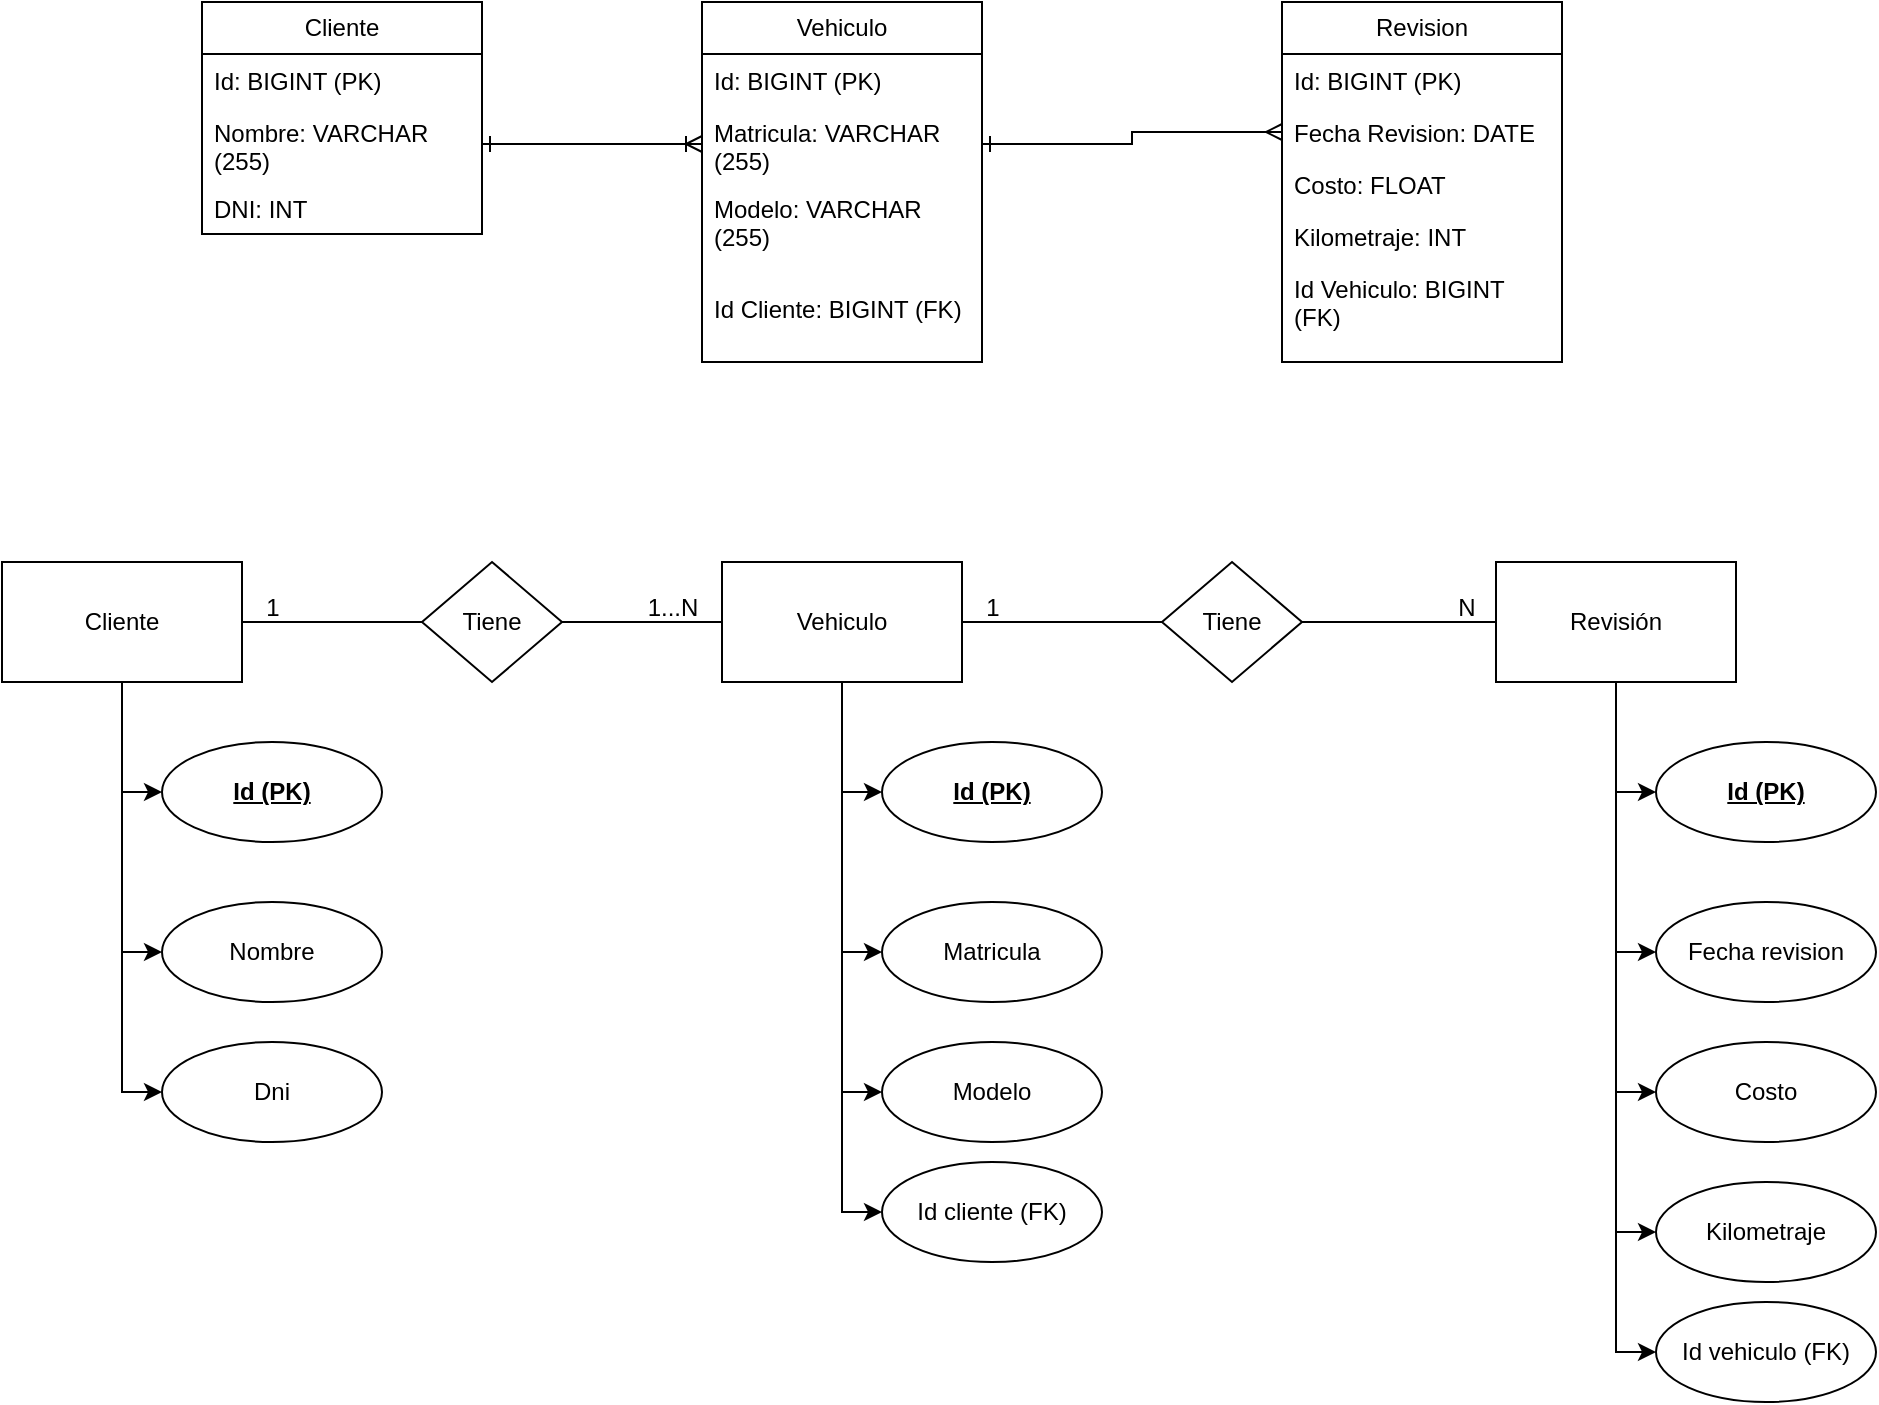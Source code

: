 <mxfile version="26.0.4">
  <diagram name="Página-1" id="zIOzwiOJehvtsPeFmVUR">
    <mxGraphModel grid="1" page="1" gridSize="10" guides="1" tooltips="1" connect="1" arrows="1" fold="1" pageScale="1" pageWidth="827" pageHeight="1169" math="0" shadow="0">
      <root>
        <mxCell id="0" />
        <mxCell id="1" parent="0" />
        <mxCell id="Y4WTCUTTkGrGpnNdEhKX-2" value="Cliente" style="swimlane;fontStyle=0;childLayout=stackLayout;horizontal=1;startSize=26;fillColor=none;horizontalStack=0;resizeParent=1;resizeParentMax=0;resizeLast=0;collapsible=1;marginBottom=0;whiteSpace=wrap;html=1;" vertex="1" parent="1">
          <mxGeometry x="180" y="200" width="140" height="116" as="geometry" />
        </mxCell>
        <mxCell id="Y4WTCUTTkGrGpnNdEhKX-3" value="Id: BIGINT (PK)" style="text;strokeColor=none;fillColor=none;align=left;verticalAlign=top;spacingLeft=4;spacingRight=4;overflow=hidden;rotatable=0;points=[[0,0.5],[1,0.5]];portConstraint=eastwest;whiteSpace=wrap;html=1;" vertex="1" parent="Y4WTCUTTkGrGpnNdEhKX-2">
          <mxGeometry y="26" width="140" height="26" as="geometry" />
        </mxCell>
        <mxCell id="Y4WTCUTTkGrGpnNdEhKX-4" value="Nombre: VARCHAR (255)" style="text;strokeColor=none;fillColor=none;align=left;verticalAlign=top;spacingLeft=4;spacingRight=4;overflow=hidden;rotatable=0;points=[[0,0.5],[1,0.5]];portConstraint=eastwest;whiteSpace=wrap;html=1;" vertex="1" parent="Y4WTCUTTkGrGpnNdEhKX-2">
          <mxGeometry y="52" width="140" height="38" as="geometry" />
        </mxCell>
        <mxCell id="Y4WTCUTTkGrGpnNdEhKX-5" value="DNI: INT" style="text;strokeColor=none;fillColor=none;align=left;verticalAlign=top;spacingLeft=4;spacingRight=4;overflow=hidden;rotatable=0;points=[[0,0.5],[1,0.5]];portConstraint=eastwest;whiteSpace=wrap;html=1;" vertex="1" parent="Y4WTCUTTkGrGpnNdEhKX-2">
          <mxGeometry y="90" width="140" height="26" as="geometry" />
        </mxCell>
        <mxCell id="Y4WTCUTTkGrGpnNdEhKX-6" value="Vehiculo" style="swimlane;fontStyle=0;childLayout=stackLayout;horizontal=1;startSize=26;fillColor=none;horizontalStack=0;resizeParent=1;resizeParentMax=0;resizeLast=0;collapsible=1;marginBottom=0;whiteSpace=wrap;html=1;" vertex="1" parent="1">
          <mxGeometry x="430" y="200" width="140" height="180" as="geometry" />
        </mxCell>
        <mxCell id="Y4WTCUTTkGrGpnNdEhKX-7" value="Id: BIGINT (PK)" style="text;strokeColor=none;fillColor=none;align=left;verticalAlign=top;spacingLeft=4;spacingRight=4;overflow=hidden;rotatable=0;points=[[0,0.5],[1,0.5]];portConstraint=eastwest;whiteSpace=wrap;html=1;" vertex="1" parent="Y4WTCUTTkGrGpnNdEhKX-6">
          <mxGeometry y="26" width="140" height="26" as="geometry" />
        </mxCell>
        <mxCell id="Y4WTCUTTkGrGpnNdEhKX-8" value="Matricula: VARCHAR (255)" style="text;strokeColor=none;fillColor=none;align=left;verticalAlign=top;spacingLeft=4;spacingRight=4;overflow=hidden;rotatable=0;points=[[0,0.5],[1,0.5]];portConstraint=eastwest;whiteSpace=wrap;html=1;" vertex="1" parent="Y4WTCUTTkGrGpnNdEhKX-6">
          <mxGeometry y="52" width="140" height="38" as="geometry" />
        </mxCell>
        <mxCell id="Y4WTCUTTkGrGpnNdEhKX-9" value="Modelo: VARCHAR (255)" style="text;strokeColor=none;fillColor=none;align=left;verticalAlign=top;spacingLeft=4;spacingRight=4;overflow=hidden;rotatable=0;points=[[0,0.5],[1,0.5]];portConstraint=eastwest;whiteSpace=wrap;html=1;" vertex="1" parent="Y4WTCUTTkGrGpnNdEhKX-6">
          <mxGeometry y="90" width="140" height="50" as="geometry" />
        </mxCell>
        <mxCell id="Y4WTCUTTkGrGpnNdEhKX-16" value="Id Cliente: BIGINT (FK)" style="text;strokeColor=none;fillColor=none;align=left;verticalAlign=top;spacingLeft=4;spacingRight=4;overflow=hidden;rotatable=0;points=[[0,0.5],[1,0.5]];portConstraint=eastwest;whiteSpace=wrap;html=1;" vertex="1" parent="Y4WTCUTTkGrGpnNdEhKX-6">
          <mxGeometry y="140" width="140" height="40" as="geometry" />
        </mxCell>
        <mxCell id="Y4WTCUTTkGrGpnNdEhKX-10" value="Revision" style="swimlane;fontStyle=0;childLayout=stackLayout;horizontal=1;startSize=26;fillColor=none;horizontalStack=0;resizeParent=1;resizeParentMax=0;resizeLast=0;collapsible=1;marginBottom=0;whiteSpace=wrap;html=1;" vertex="1" parent="1">
          <mxGeometry x="720" y="200" width="140" height="180" as="geometry" />
        </mxCell>
        <mxCell id="Y4WTCUTTkGrGpnNdEhKX-11" value="Id: BIGINT (PK)" style="text;strokeColor=none;fillColor=none;align=left;verticalAlign=top;spacingLeft=4;spacingRight=4;overflow=hidden;rotatable=0;points=[[0,0.5],[1,0.5]];portConstraint=eastwest;whiteSpace=wrap;html=1;" vertex="1" parent="Y4WTCUTTkGrGpnNdEhKX-10">
          <mxGeometry y="26" width="140" height="26" as="geometry" />
        </mxCell>
        <mxCell id="Y4WTCUTTkGrGpnNdEhKX-12" value="Fecha Revision: DATE" style="text;strokeColor=none;fillColor=none;align=left;verticalAlign=top;spacingLeft=4;spacingRight=4;overflow=hidden;rotatable=0;points=[[0,0.5],[1,0.5]];portConstraint=eastwest;whiteSpace=wrap;html=1;" vertex="1" parent="Y4WTCUTTkGrGpnNdEhKX-10">
          <mxGeometry y="52" width="140" height="26" as="geometry" />
        </mxCell>
        <mxCell id="Y4WTCUTTkGrGpnNdEhKX-13" value="Costo: FLOAT" style="text;strokeColor=none;fillColor=none;align=left;verticalAlign=top;spacingLeft=4;spacingRight=4;overflow=hidden;rotatable=0;points=[[0,0.5],[1,0.5]];portConstraint=eastwest;whiteSpace=wrap;html=1;" vertex="1" parent="Y4WTCUTTkGrGpnNdEhKX-10">
          <mxGeometry y="78" width="140" height="26" as="geometry" />
        </mxCell>
        <mxCell id="Y4WTCUTTkGrGpnNdEhKX-14" value="Kilometraje: INT" style="text;strokeColor=none;fillColor=none;align=left;verticalAlign=top;spacingLeft=4;spacingRight=4;overflow=hidden;rotatable=0;points=[[0,0.5],[1,0.5]];portConstraint=eastwest;whiteSpace=wrap;html=1;" vertex="1" parent="Y4WTCUTTkGrGpnNdEhKX-10">
          <mxGeometry y="104" width="140" height="26" as="geometry" />
        </mxCell>
        <mxCell id="Y4WTCUTTkGrGpnNdEhKX-15" value="Id Vehiculo: BIGINT (FK)" style="text;strokeColor=none;fillColor=none;align=left;verticalAlign=top;spacingLeft=4;spacingRight=4;overflow=hidden;rotatable=0;points=[[0,0.5],[1,0.5]];portConstraint=eastwest;whiteSpace=wrap;html=1;" vertex="1" parent="Y4WTCUTTkGrGpnNdEhKX-10">
          <mxGeometry y="130" width="140" height="50" as="geometry" />
        </mxCell>
        <mxCell id="Y4WTCUTTkGrGpnNdEhKX-17" style="edgeStyle=orthogonalEdgeStyle;rounded=0;orthogonalLoop=1;jettySize=auto;html=1;entryX=0;entryY=0.5;entryDx=0;entryDy=0;endArrow=ERoneToMany;endFill=0;startArrow=ERone;startFill=0;" edge="1" parent="1" source="Y4WTCUTTkGrGpnNdEhKX-4" target="Y4WTCUTTkGrGpnNdEhKX-8">
          <mxGeometry relative="1" as="geometry" />
        </mxCell>
        <mxCell id="Y4WTCUTTkGrGpnNdEhKX-20" style="edgeStyle=orthogonalEdgeStyle;rounded=0;orthogonalLoop=1;jettySize=auto;html=1;startArrow=ERone;startFill=0;endArrow=ERmany;endFill=0;" edge="1" parent="1" source="Y4WTCUTTkGrGpnNdEhKX-8" target="Y4WTCUTTkGrGpnNdEhKX-12">
          <mxGeometry relative="1" as="geometry" />
        </mxCell>
        <mxCell id="Y4WTCUTTkGrGpnNdEhKX-36" style="edgeStyle=orthogonalEdgeStyle;rounded=0;orthogonalLoop=1;jettySize=auto;html=1;entryX=0;entryY=0.5;entryDx=0;entryDy=0;" edge="1" parent="1" source="Y4WTCUTTkGrGpnNdEhKX-21" target="Y4WTCUTTkGrGpnNdEhKX-24">
          <mxGeometry relative="1" as="geometry" />
        </mxCell>
        <mxCell id="Y4WTCUTTkGrGpnNdEhKX-37" style="edgeStyle=orthogonalEdgeStyle;rounded=0;orthogonalLoop=1;jettySize=auto;html=1;entryX=0;entryY=0.5;entryDx=0;entryDy=0;" edge="1" parent="1" source="Y4WTCUTTkGrGpnNdEhKX-21" target="Y4WTCUTTkGrGpnNdEhKX-25">
          <mxGeometry relative="1" as="geometry" />
        </mxCell>
        <mxCell id="Y4WTCUTTkGrGpnNdEhKX-38" style="edgeStyle=orthogonalEdgeStyle;rounded=0;orthogonalLoop=1;jettySize=auto;html=1;entryX=0;entryY=0.5;entryDx=0;entryDy=0;" edge="1" parent="1" source="Y4WTCUTTkGrGpnNdEhKX-21" target="Y4WTCUTTkGrGpnNdEhKX-26">
          <mxGeometry relative="1" as="geometry" />
        </mxCell>
        <mxCell id="Y4WTCUTTkGrGpnNdEhKX-51" style="edgeStyle=orthogonalEdgeStyle;rounded=0;orthogonalLoop=1;jettySize=auto;html=1;entryX=0;entryY=0.5;entryDx=0;entryDy=0;endArrow=none;endFill=0;startArrow=none;startFill=0;" edge="1" parent="1" source="Y4WTCUTTkGrGpnNdEhKX-21" target="Y4WTCUTTkGrGpnNdEhKX-49">
          <mxGeometry relative="1" as="geometry" />
        </mxCell>
        <mxCell id="Y4WTCUTTkGrGpnNdEhKX-21" value="Cliente" style="rounded=0;whiteSpace=wrap;html=1;" vertex="1" parent="1">
          <mxGeometry x="80" y="480" width="120" height="60" as="geometry" />
        </mxCell>
        <mxCell id="Y4WTCUTTkGrGpnNdEhKX-39" style="edgeStyle=orthogonalEdgeStyle;rounded=0;orthogonalLoop=1;jettySize=auto;html=1;entryX=0;entryY=0.5;entryDx=0;entryDy=0;" edge="1" parent="1" source="Y4WTCUTTkGrGpnNdEhKX-22" target="Y4WTCUTTkGrGpnNdEhKX-27">
          <mxGeometry relative="1" as="geometry" />
        </mxCell>
        <mxCell id="Y4WTCUTTkGrGpnNdEhKX-40" style="edgeStyle=orthogonalEdgeStyle;rounded=0;orthogonalLoop=1;jettySize=auto;html=1;entryX=0;entryY=0.5;entryDx=0;entryDy=0;" edge="1" parent="1" source="Y4WTCUTTkGrGpnNdEhKX-22" target="Y4WTCUTTkGrGpnNdEhKX-28">
          <mxGeometry relative="1" as="geometry" />
        </mxCell>
        <mxCell id="Y4WTCUTTkGrGpnNdEhKX-41" style="edgeStyle=orthogonalEdgeStyle;rounded=0;orthogonalLoop=1;jettySize=auto;html=1;entryX=0;entryY=0.5;entryDx=0;entryDy=0;" edge="1" parent="1" source="Y4WTCUTTkGrGpnNdEhKX-22" target="Y4WTCUTTkGrGpnNdEhKX-29">
          <mxGeometry relative="1" as="geometry" />
        </mxCell>
        <mxCell id="Y4WTCUTTkGrGpnNdEhKX-42" style="edgeStyle=orthogonalEdgeStyle;rounded=0;orthogonalLoop=1;jettySize=auto;html=1;entryX=0;entryY=0.5;entryDx=0;entryDy=0;" edge="1" parent="1" source="Y4WTCUTTkGrGpnNdEhKX-22" target="Y4WTCUTTkGrGpnNdEhKX-30">
          <mxGeometry relative="1" as="geometry" />
        </mxCell>
        <mxCell id="Y4WTCUTTkGrGpnNdEhKX-22" value="Vehiculo" style="rounded=0;whiteSpace=wrap;html=1;" vertex="1" parent="1">
          <mxGeometry x="440" y="480" width="120" height="60" as="geometry" />
        </mxCell>
        <mxCell id="Y4WTCUTTkGrGpnNdEhKX-43" style="edgeStyle=orthogonalEdgeStyle;rounded=0;orthogonalLoop=1;jettySize=auto;html=1;entryX=0;entryY=0.5;entryDx=0;entryDy=0;" edge="1" parent="1" source="Y4WTCUTTkGrGpnNdEhKX-23" target="Y4WTCUTTkGrGpnNdEhKX-31">
          <mxGeometry relative="1" as="geometry" />
        </mxCell>
        <mxCell id="Y4WTCUTTkGrGpnNdEhKX-44" style="edgeStyle=orthogonalEdgeStyle;rounded=0;orthogonalLoop=1;jettySize=auto;html=1;entryX=0;entryY=0.5;entryDx=0;entryDy=0;" edge="1" parent="1" source="Y4WTCUTTkGrGpnNdEhKX-23" target="Y4WTCUTTkGrGpnNdEhKX-32">
          <mxGeometry relative="1" as="geometry" />
        </mxCell>
        <mxCell id="Y4WTCUTTkGrGpnNdEhKX-45" style="edgeStyle=orthogonalEdgeStyle;rounded=0;orthogonalLoop=1;jettySize=auto;html=1;entryX=0;entryY=0.5;entryDx=0;entryDy=0;" edge="1" parent="1" source="Y4WTCUTTkGrGpnNdEhKX-23" target="Y4WTCUTTkGrGpnNdEhKX-33">
          <mxGeometry relative="1" as="geometry" />
        </mxCell>
        <mxCell id="Y4WTCUTTkGrGpnNdEhKX-46" style="edgeStyle=orthogonalEdgeStyle;rounded=0;orthogonalLoop=1;jettySize=auto;html=1;entryX=0;entryY=0.5;entryDx=0;entryDy=0;" edge="1" parent="1" source="Y4WTCUTTkGrGpnNdEhKX-23" target="Y4WTCUTTkGrGpnNdEhKX-34">
          <mxGeometry relative="1" as="geometry" />
        </mxCell>
        <mxCell id="Y4WTCUTTkGrGpnNdEhKX-48" style="edgeStyle=orthogonalEdgeStyle;rounded=0;orthogonalLoop=1;jettySize=auto;html=1;entryX=0;entryY=0.5;entryDx=0;entryDy=0;" edge="1" parent="1" source="Y4WTCUTTkGrGpnNdEhKX-23" target="Y4WTCUTTkGrGpnNdEhKX-35">
          <mxGeometry relative="1" as="geometry" />
        </mxCell>
        <mxCell id="Y4WTCUTTkGrGpnNdEhKX-23" value="Revisión" style="rounded=0;whiteSpace=wrap;html=1;" vertex="1" parent="1">
          <mxGeometry x="827" y="480" width="120" height="60" as="geometry" />
        </mxCell>
        <mxCell id="Y4WTCUTTkGrGpnNdEhKX-24" value="&lt;u&gt;&lt;b&gt;Id (PK)&lt;/b&gt;&lt;/u&gt;" style="ellipse;whiteSpace=wrap;html=1;" vertex="1" parent="1">
          <mxGeometry x="160" y="570" width="110" height="50" as="geometry" />
        </mxCell>
        <mxCell id="Y4WTCUTTkGrGpnNdEhKX-25" value="Nombre" style="ellipse;whiteSpace=wrap;html=1;" vertex="1" parent="1">
          <mxGeometry x="160" y="650" width="110" height="50" as="geometry" />
        </mxCell>
        <mxCell id="Y4WTCUTTkGrGpnNdEhKX-26" value="Dni" style="ellipse;whiteSpace=wrap;html=1;" vertex="1" parent="1">
          <mxGeometry x="160" y="720" width="110" height="50" as="geometry" />
        </mxCell>
        <mxCell id="Y4WTCUTTkGrGpnNdEhKX-27" value="&lt;b&gt;&lt;u&gt;Id (PK)&lt;/u&gt;&lt;/b&gt;" style="ellipse;whiteSpace=wrap;html=1;" vertex="1" parent="1">
          <mxGeometry x="520" y="570" width="110" height="50" as="geometry" />
        </mxCell>
        <mxCell id="Y4WTCUTTkGrGpnNdEhKX-28" value="Matricula" style="ellipse;whiteSpace=wrap;html=1;" vertex="1" parent="1">
          <mxGeometry x="520" y="650" width="110" height="50" as="geometry" />
        </mxCell>
        <mxCell id="Y4WTCUTTkGrGpnNdEhKX-29" value="Modelo" style="ellipse;whiteSpace=wrap;html=1;" vertex="1" parent="1">
          <mxGeometry x="520" y="720" width="110" height="50" as="geometry" />
        </mxCell>
        <mxCell id="Y4WTCUTTkGrGpnNdEhKX-30" value="Id cliente (FK)" style="ellipse;whiteSpace=wrap;html=1;" vertex="1" parent="1">
          <mxGeometry x="520" y="780" width="110" height="50" as="geometry" />
        </mxCell>
        <mxCell id="Y4WTCUTTkGrGpnNdEhKX-31" value="&lt;b&gt;&lt;u&gt;Id (PK)&lt;/u&gt;&lt;/b&gt;" style="ellipse;whiteSpace=wrap;html=1;" vertex="1" parent="1">
          <mxGeometry x="907" y="570" width="110" height="50" as="geometry" />
        </mxCell>
        <mxCell id="Y4WTCUTTkGrGpnNdEhKX-32" value="Fecha revision" style="ellipse;whiteSpace=wrap;html=1;" vertex="1" parent="1">
          <mxGeometry x="907" y="650" width="110" height="50" as="geometry" />
        </mxCell>
        <mxCell id="Y4WTCUTTkGrGpnNdEhKX-33" value="Costo" style="ellipse;whiteSpace=wrap;html=1;" vertex="1" parent="1">
          <mxGeometry x="907" y="720" width="110" height="50" as="geometry" />
        </mxCell>
        <mxCell id="Y4WTCUTTkGrGpnNdEhKX-34" value="Kilometraje" style="ellipse;whiteSpace=wrap;html=1;" vertex="1" parent="1">
          <mxGeometry x="907" y="790" width="110" height="50" as="geometry" />
        </mxCell>
        <mxCell id="Y4WTCUTTkGrGpnNdEhKX-35" value="Id vehiculo (FK)" style="ellipse;whiteSpace=wrap;html=1;" vertex="1" parent="1">
          <mxGeometry x="907" y="850" width="110" height="50" as="geometry" />
        </mxCell>
        <mxCell id="Y4WTCUTTkGrGpnNdEhKX-52" style="edgeStyle=orthogonalEdgeStyle;rounded=0;orthogonalLoop=1;jettySize=auto;html=1;entryX=0;entryY=0.5;entryDx=0;entryDy=0;endArrow=none;endFill=0;" edge="1" parent="1" source="Y4WTCUTTkGrGpnNdEhKX-49" target="Y4WTCUTTkGrGpnNdEhKX-22">
          <mxGeometry relative="1" as="geometry" />
        </mxCell>
        <mxCell id="Y4WTCUTTkGrGpnNdEhKX-49" value="Tiene" style="rhombus;whiteSpace=wrap;html=1;" vertex="1" parent="1">
          <mxGeometry x="290" y="480" width="70" height="60" as="geometry" />
        </mxCell>
        <mxCell id="Y4WTCUTTkGrGpnNdEhKX-54" style="edgeStyle=orthogonalEdgeStyle;rounded=0;orthogonalLoop=1;jettySize=auto;html=1;entryX=0;entryY=0.5;entryDx=0;entryDy=0;endArrow=none;endFill=0;" edge="1" parent="1" source="Y4WTCUTTkGrGpnNdEhKX-53" target="Y4WTCUTTkGrGpnNdEhKX-23">
          <mxGeometry relative="1" as="geometry" />
        </mxCell>
        <mxCell id="Y4WTCUTTkGrGpnNdEhKX-55" style="edgeStyle=orthogonalEdgeStyle;rounded=0;orthogonalLoop=1;jettySize=auto;html=1;entryX=1;entryY=0.5;entryDx=0;entryDy=0;endArrow=none;endFill=0;startArrow=none;startFill=0;" edge="1" parent="1" source="Y4WTCUTTkGrGpnNdEhKX-53" target="Y4WTCUTTkGrGpnNdEhKX-22">
          <mxGeometry relative="1" as="geometry" />
        </mxCell>
        <mxCell id="Y4WTCUTTkGrGpnNdEhKX-53" value="Tiene" style="rhombus;whiteSpace=wrap;html=1;" vertex="1" parent="1">
          <mxGeometry x="660" y="480" width="70" height="60" as="geometry" />
        </mxCell>
        <mxCell id="Y4WTCUTTkGrGpnNdEhKX-56" value="N" style="text;html=1;align=center;verticalAlign=middle;resizable=0;points=[];autosize=1;strokeColor=none;fillColor=none;" vertex="1" parent="1">
          <mxGeometry x="797" y="488" width="30" height="30" as="geometry" />
        </mxCell>
        <mxCell id="Y4WTCUTTkGrGpnNdEhKX-57" value="1" style="text;html=1;align=center;verticalAlign=middle;resizable=0;points=[];autosize=1;strokeColor=none;fillColor=none;" vertex="1" parent="1">
          <mxGeometry x="560" y="488" width="30" height="30" as="geometry" />
        </mxCell>
        <mxCell id="Y4WTCUTTkGrGpnNdEhKX-58" value="1...N" style="text;html=1;align=center;verticalAlign=middle;resizable=0;points=[];autosize=1;strokeColor=none;fillColor=none;" vertex="1" parent="1">
          <mxGeometry x="390" y="488" width="50" height="30" as="geometry" />
        </mxCell>
        <mxCell id="Y4WTCUTTkGrGpnNdEhKX-59" value="1" style="text;html=1;align=center;verticalAlign=middle;resizable=0;points=[];autosize=1;strokeColor=none;fillColor=none;" vertex="1" parent="1">
          <mxGeometry x="200" y="488" width="30" height="30" as="geometry" />
        </mxCell>
      </root>
    </mxGraphModel>
  </diagram>
</mxfile>
